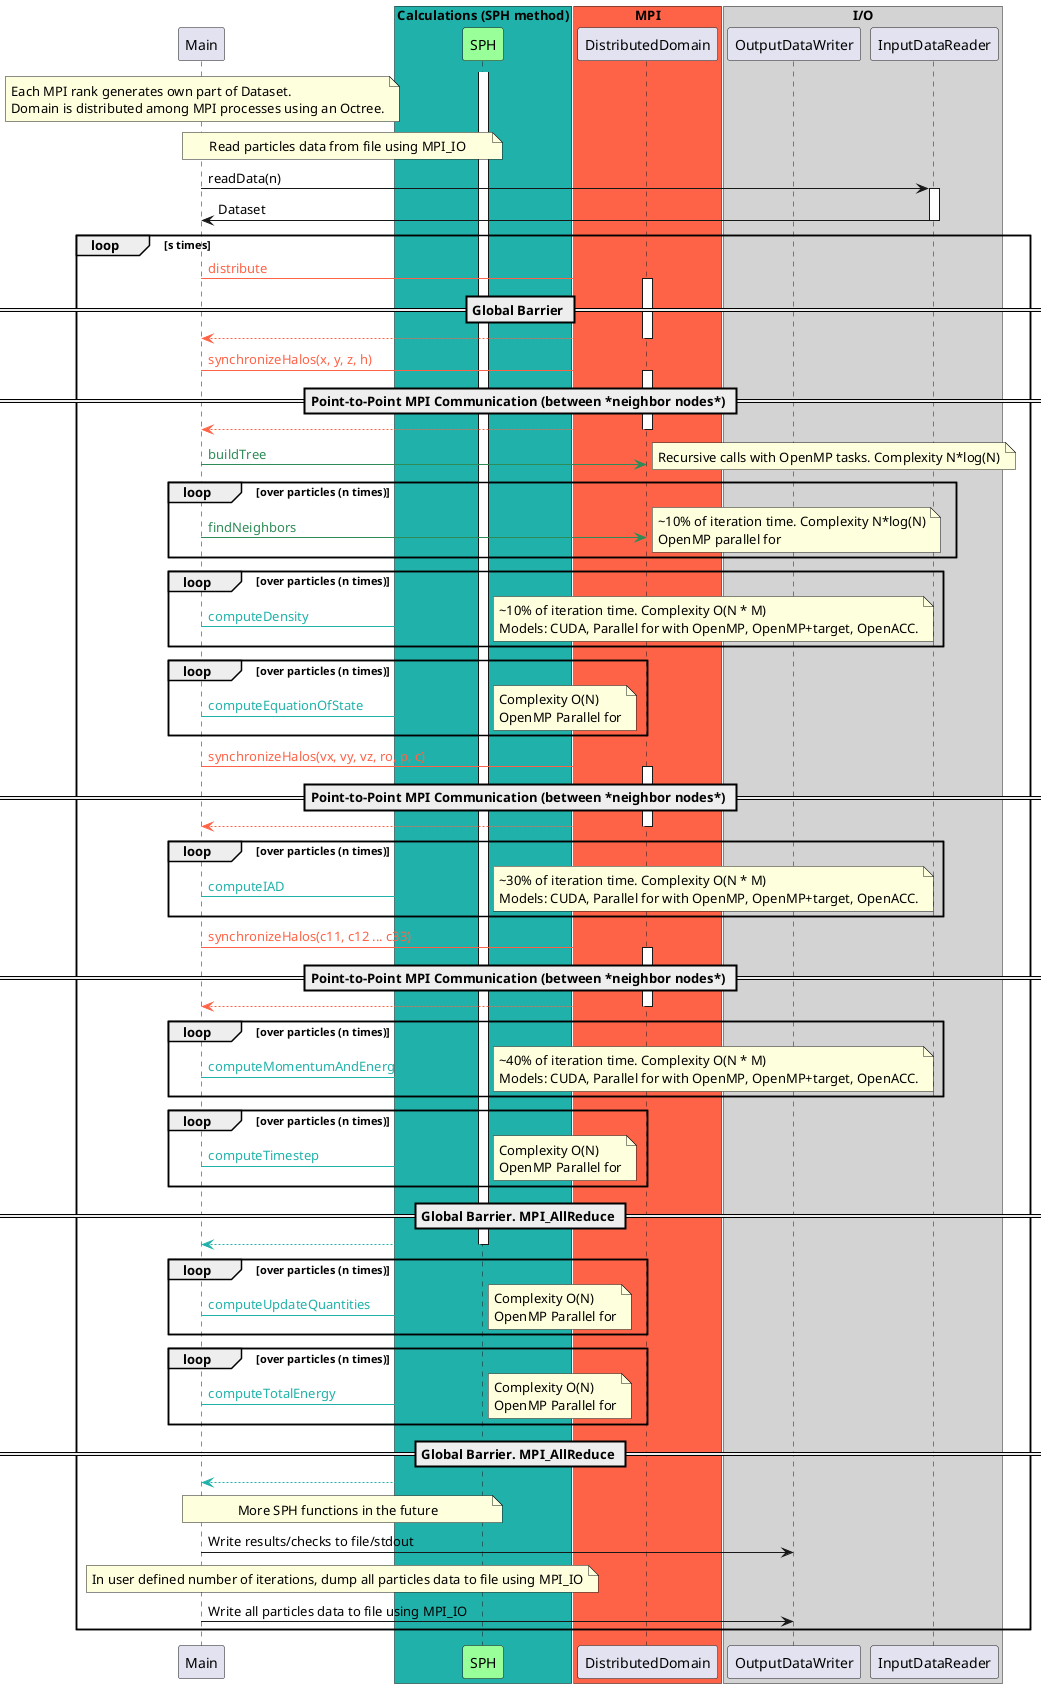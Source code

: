 @startuml

participant Main
participant SPH #99FF99
participant DistributedDomain

box "Calculations (SPH method)" #LightSeaGreen
	participant SPH
end box

box "MPI" #Tomato
	participant DistributedDomain
end box

box "I/O" #LightGrey
	participant OutputDataWriter
	participant InputDataReader
end box

note over Main
Each MPI rank generates own part of Dataset.
Domain is distributed among MPI processes using an Octree.
end note

note over Main, SPH
Read particles data from file using MPI_IO
end note
Main -> InputDataReader: readData(n)
activate InputDataReader
Main <- InputDataReader: Dataset
deactivate InputDataReader

loop s times

Main -[#Tomato]> DistributedDomain: <color:#Tomato>distribute </color>
activate DistributedDomain
== Global Barrier == 
Main <-[#Tomato]- DistributedDomain
deactivate DistributedDomain

Main -[#Tomato]> DistributedDomain: <color:#Tomato>synchronizeHalos(x, y, z, h)</color>
activate DistributedDomain
== Point-to-Point MPI Communication (between *neighbor nodes*) == 
Main <-[#Tomato]- DistributedDomain
deactivate DistributedDomain
Main -[#SeaGreen]> DistributedDomain: <color:#SeaGreen>buildTree</color>
note right
Recursive calls with OpenMP tasks. Complexity N*log(N)
end note

loop over particles (n times)
Main -[#SeaGreen]> DistributedDomain: <color:#SeaGreen>findNeighbors</color>
note right
~10% of iteration time. Complexity N*log(N)
OpenMP parallel for
end note
end

loop over particles (n times)
Main -[#LightSeaGreen]> SPH: <color:#LightSeaGreen>computeDensity</color>
note right
~10% of iteration time. Complexity O(N * M)
Models: CUDA, Parallel for with OpenMP, OpenMP+target, OpenACC.
end note
end

loop over particles (n times)
Main -[#LightSeaGreen]> SPH: <color:#LightSeaGreen>computeEquationOfState</color>
note right
Complexity O(N)
OpenMP Parallel for
end note
end

Main -[#Tomato]> DistributedDomain: <color:#Tomato>synchronizeHalos(vx, vy, vz, ro, p, c)</color>
activate DistributedDomain
== Point-to-Point MPI Communication (between *neighbor nodes*) == 
Main <-[#Tomato]- DistributedDomain
deactivate DistributedDomain

loop over particles (n times)
Main -[#LightSeaGreen]> SPH: <color:#LightSeaGreen>computeIAD</color>
note right
~30% of iteration time. Complexity O(N * M)
Models: CUDA, Parallel for with OpenMP, OpenMP+target, OpenACC.
end note
end

Main -[#Tomato]> DistributedDomain: <color:#Tomato>synchronizeHalos(c11, c12 ... c33)</color>
activate DistributedDomain
== Point-to-Point MPI Communication (between *neighbor nodes*) == 
Main <-[#Tomato]- DistributedDomain
deactivate DistributedDomain

loop over particles (n times)
Main -[#LightSeaGreen]> SPH: <color:#LightSeaGreen>computeMomentumAndEnergy</color>
note right
~40% of iteration time. Complexity O(N * M)
Models: CUDA, Parallel for with OpenMP, OpenMP+target, OpenACC.
end note
end

loop over particles (n times)
Main -[#LightSeaGreen]> SPH: <color:#LightSeaGreen>computeTimestep</color>
note right
Complexity O(N)
OpenMP Parallel for
end note
end

activate SPH
== Global Barrier. MPI_AllReduce ==
Main <-[#LightSeaGreen]- SPH
deactivate SPH

loop over particles (n times)
Main -[#LightSeaGreen]> SPH: <color:#LightSeaGreen>computeUpdateQuantities</color>
note right
Complexity O(N)
OpenMP Parallel for
end note
end

loop over particles (n times)
Main -[#LightSeaGreen]> SPH: <color:#LightSeaGreen>computeTotalEnergy</color>
note right
Complexity O(N)
OpenMP Parallel for
end note
end

activate SPH
== Global Barrier. MPI_AllReduce ==
Main <-[#LightSeaGreen]- SPH
deactivate SPH
note over Main, SPH
More SPH functions in the future
end note
Main -> OutputDataWriter: Write results/checks to file/stdout

note over Main, SPH
In user defined number of iterations, dump all particles data to file using MPI_IO
end note
Main -> OutputDataWriter: Write all particles data to file using MPI_IO
end

@enduml
